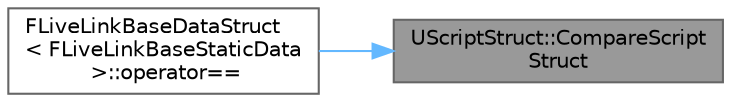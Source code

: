 digraph "UScriptStruct::CompareScriptStruct"
{
 // INTERACTIVE_SVG=YES
 // LATEX_PDF_SIZE
  bgcolor="transparent";
  edge [fontname=Helvetica,fontsize=10,labelfontname=Helvetica,labelfontsize=10];
  node [fontname=Helvetica,fontsize=10,shape=box,height=0.2,width=0.4];
  rankdir="RL";
  Node1 [id="Node000001",label="UScriptStruct::CompareScript\lStruct",height=0.2,width=0.4,color="gray40", fillcolor="grey60", style="filled", fontcolor="black",tooltip="Compare two script structs."];
  Node1 -> Node2 [id="edge1_Node000001_Node000002",dir="back",color="steelblue1",style="solid",tooltip=" "];
  Node2 [id="Node000002",label="FLiveLinkBaseDataStruct\l\< FLiveLinkBaseStaticData\l \>::operator==",height=0.2,width=0.4,color="grey40", fillcolor="white", style="filled",URL="$d2/d86/classFLiveLinkBaseDataStruct.html#abec6aceab7d7a88f6ffdc042704fb39c",tooltip=" "];
}
